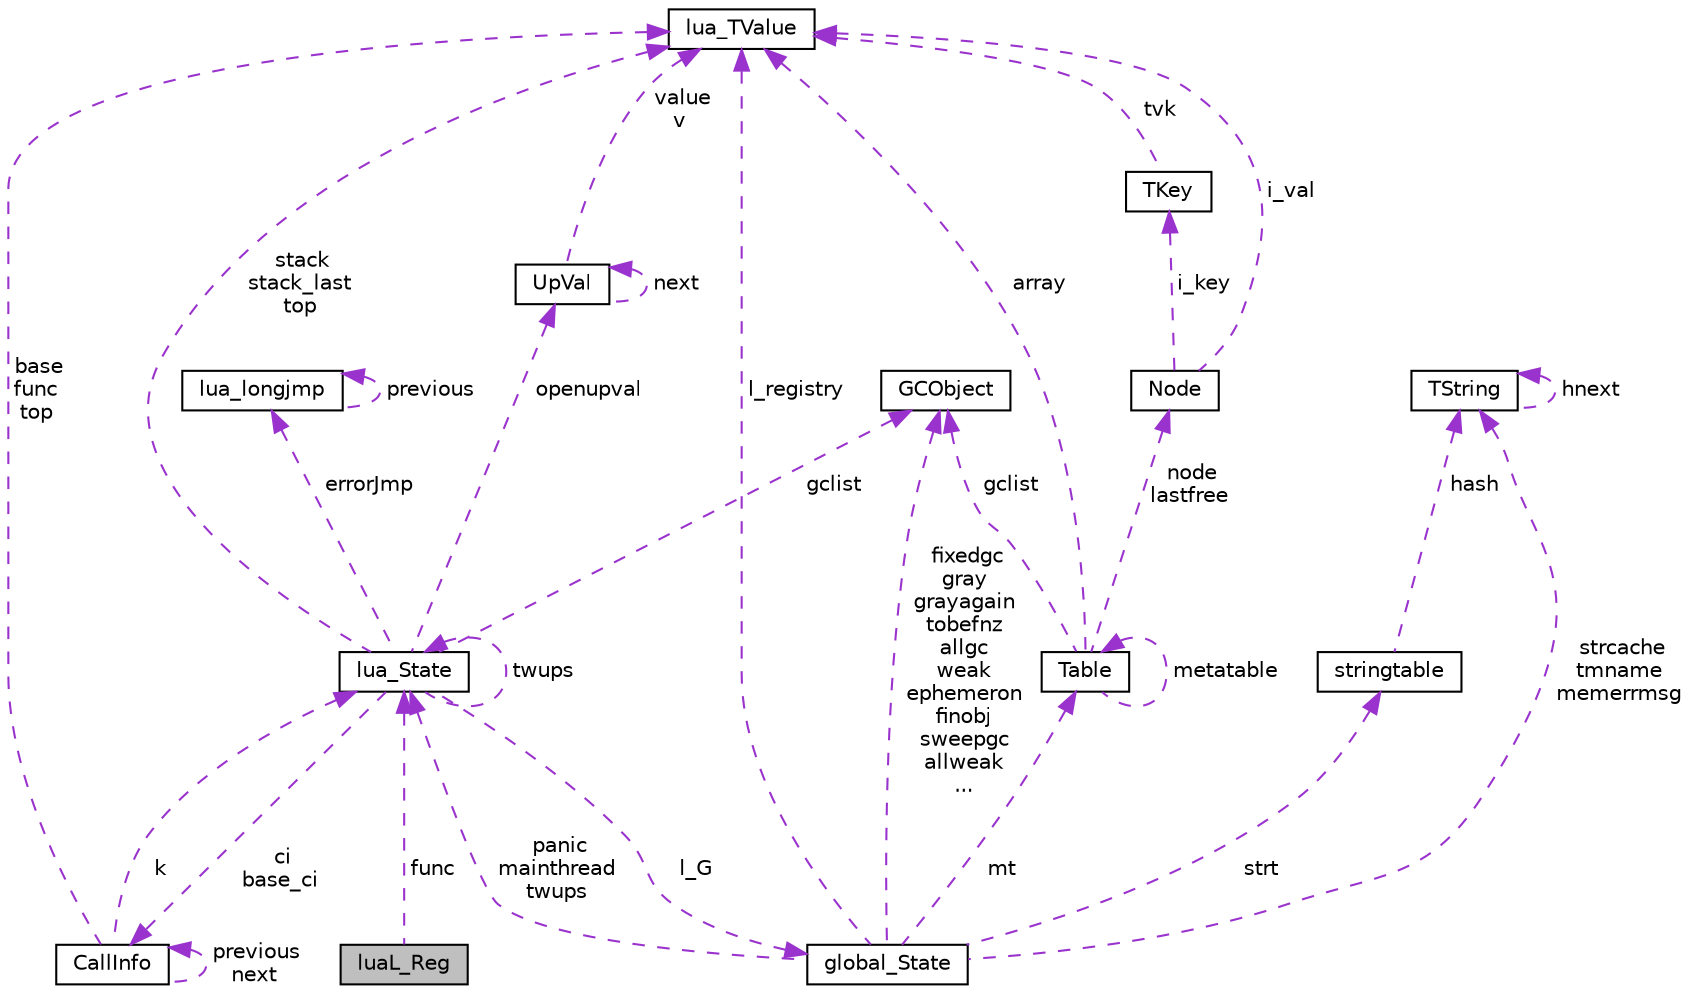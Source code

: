 digraph "luaL_Reg"
{
 // LATEX_PDF_SIZE
  edge [fontname="Helvetica",fontsize="10",labelfontname="Helvetica",labelfontsize="10"];
  node [fontname="Helvetica",fontsize="10",shape=record];
  Node1 [label="luaL_Reg",height=0.2,width=0.4,color="black", fillcolor="grey75", style="filled", fontcolor="black",tooltip=" "];
  Node2 -> Node1 [dir="back",color="darkorchid3",fontsize="10",style="dashed",label=" func" ,fontname="Helvetica"];
  Node2 [label="lua_State",height=0.2,width=0.4,color="black", fillcolor="white", style="filled",URL="$structlua___state.html",tooltip=" "];
  Node3 -> Node2 [dir="back",color="darkorchid3",fontsize="10",style="dashed",label=" openupval" ,fontname="Helvetica"];
  Node3 [label="UpVal",height=0.2,width=0.4,color="black", fillcolor="white", style="filled",URL="$struct_up_val.html",tooltip=" "];
  Node3 -> Node3 [dir="back",color="darkorchid3",fontsize="10",style="dashed",label=" next" ,fontname="Helvetica"];
  Node4 -> Node3 [dir="back",color="darkorchid3",fontsize="10",style="dashed",label=" value\nv" ,fontname="Helvetica"];
  Node4 [label="lua_TValue",height=0.2,width=0.4,color="black", fillcolor="white", style="filled",URL="$structlua___t_value.html",tooltip=" "];
  Node4 -> Node2 [dir="back",color="darkorchid3",fontsize="10",style="dashed",label=" stack\nstack_last\ntop" ,fontname="Helvetica"];
  Node5 -> Node2 [dir="back",color="darkorchid3",fontsize="10",style="dashed",label=" errorJmp" ,fontname="Helvetica"];
  Node5 [label="lua_longjmp",height=0.2,width=0.4,color="black", fillcolor="white", style="filled",URL="$structlua__longjmp.html",tooltip=" "];
  Node5 -> Node5 [dir="back",color="darkorchid3",fontsize="10",style="dashed",label=" previous" ,fontname="Helvetica"];
  Node6 -> Node2 [dir="back",color="darkorchid3",fontsize="10",style="dashed",label=" l_G" ,fontname="Helvetica"];
  Node6 [label="global_State",height=0.2,width=0.4,color="black", fillcolor="white", style="filled",URL="$structglobal___state.html",tooltip=" "];
  Node4 -> Node6 [dir="back",color="darkorchid3",fontsize="10",style="dashed",label=" l_registry" ,fontname="Helvetica"];
  Node7 -> Node6 [dir="back",color="darkorchid3",fontsize="10",style="dashed",label=" strt" ,fontname="Helvetica"];
  Node7 [label="stringtable",height=0.2,width=0.4,color="black", fillcolor="white", style="filled",URL="$structstringtable.html",tooltip=" "];
  Node8 -> Node7 [dir="back",color="darkorchid3",fontsize="10",style="dashed",label=" hash" ,fontname="Helvetica"];
  Node8 [label="TString",height=0.2,width=0.4,color="black", fillcolor="white", style="filled",URL="$struct_t_string.html",tooltip=" "];
  Node8 -> Node8 [dir="back",color="darkorchid3",fontsize="10",style="dashed",label=" hnext" ,fontname="Helvetica"];
  Node8 -> Node6 [dir="back",color="darkorchid3",fontsize="10",style="dashed",label=" strcache\ntmname\nmemerrmsg" ,fontname="Helvetica"];
  Node9 -> Node6 [dir="back",color="darkorchid3",fontsize="10",style="dashed",label=" mt" ,fontname="Helvetica"];
  Node9 [label="Table",height=0.2,width=0.4,color="black", fillcolor="white", style="filled",URL="$struct_table.html",tooltip=" "];
  Node10 -> Node9 [dir="back",color="darkorchid3",fontsize="10",style="dashed",label=" node\nlastfree" ,fontname="Helvetica"];
  Node10 [label="Node",height=0.2,width=0.4,color="black", fillcolor="white", style="filled",URL="$struct_node.html",tooltip=" "];
  Node4 -> Node10 [dir="back",color="darkorchid3",fontsize="10",style="dashed",label=" i_val" ,fontname="Helvetica"];
  Node11 -> Node10 [dir="back",color="darkorchid3",fontsize="10",style="dashed",label=" i_key" ,fontname="Helvetica"];
  Node11 [label="TKey",height=0.2,width=0.4,color="black", fillcolor="white", style="filled",URL="$union_t_key.html",tooltip=" "];
  Node4 -> Node11 [dir="back",color="darkorchid3",fontsize="10",style="dashed",label=" tvk" ,fontname="Helvetica"];
  Node4 -> Node9 [dir="back",color="darkorchid3",fontsize="10",style="dashed",label=" array" ,fontname="Helvetica"];
  Node9 -> Node9 [dir="back",color="darkorchid3",fontsize="10",style="dashed",label=" metatable" ,fontname="Helvetica"];
  Node12 -> Node9 [dir="back",color="darkorchid3",fontsize="10",style="dashed",label=" gclist" ,fontname="Helvetica"];
  Node12 [label="GCObject",height=0.2,width=0.4,color="black", fillcolor="white", style="filled",URL="$struct_g_c_object.html",tooltip=" "];
  Node12 -> Node6 [dir="back",color="darkorchid3",fontsize="10",style="dashed",label=" fixedgc\ngray\ngrayagain\ntobefnz\nallgc\nweak\nephemeron\nfinobj\nsweepgc\nallweak\n..." ,fontname="Helvetica"];
  Node2 -> Node6 [dir="back",color="darkorchid3",fontsize="10",style="dashed",label=" panic\nmainthread\ntwups" ,fontname="Helvetica"];
  Node12 -> Node2 [dir="back",color="darkorchid3",fontsize="10",style="dashed",label=" gclist" ,fontname="Helvetica"];
  Node2 -> Node2 [dir="back",color="darkorchid3",fontsize="10",style="dashed",label=" twups" ,fontname="Helvetica"];
  Node13 -> Node2 [dir="back",color="darkorchid3",fontsize="10",style="dashed",label=" ci\nbase_ci" ,fontname="Helvetica"];
  Node13 [label="CallInfo",height=0.2,width=0.4,color="black", fillcolor="white", style="filled",URL="$struct_call_info.html",tooltip=" "];
  Node4 -> Node13 [dir="back",color="darkorchid3",fontsize="10",style="dashed",label=" base\nfunc\ntop" ,fontname="Helvetica"];
  Node2 -> Node13 [dir="back",color="darkorchid3",fontsize="10",style="dashed",label=" k" ,fontname="Helvetica"];
  Node13 -> Node13 [dir="back",color="darkorchid3",fontsize="10",style="dashed",label=" previous\nnext" ,fontname="Helvetica"];
}
